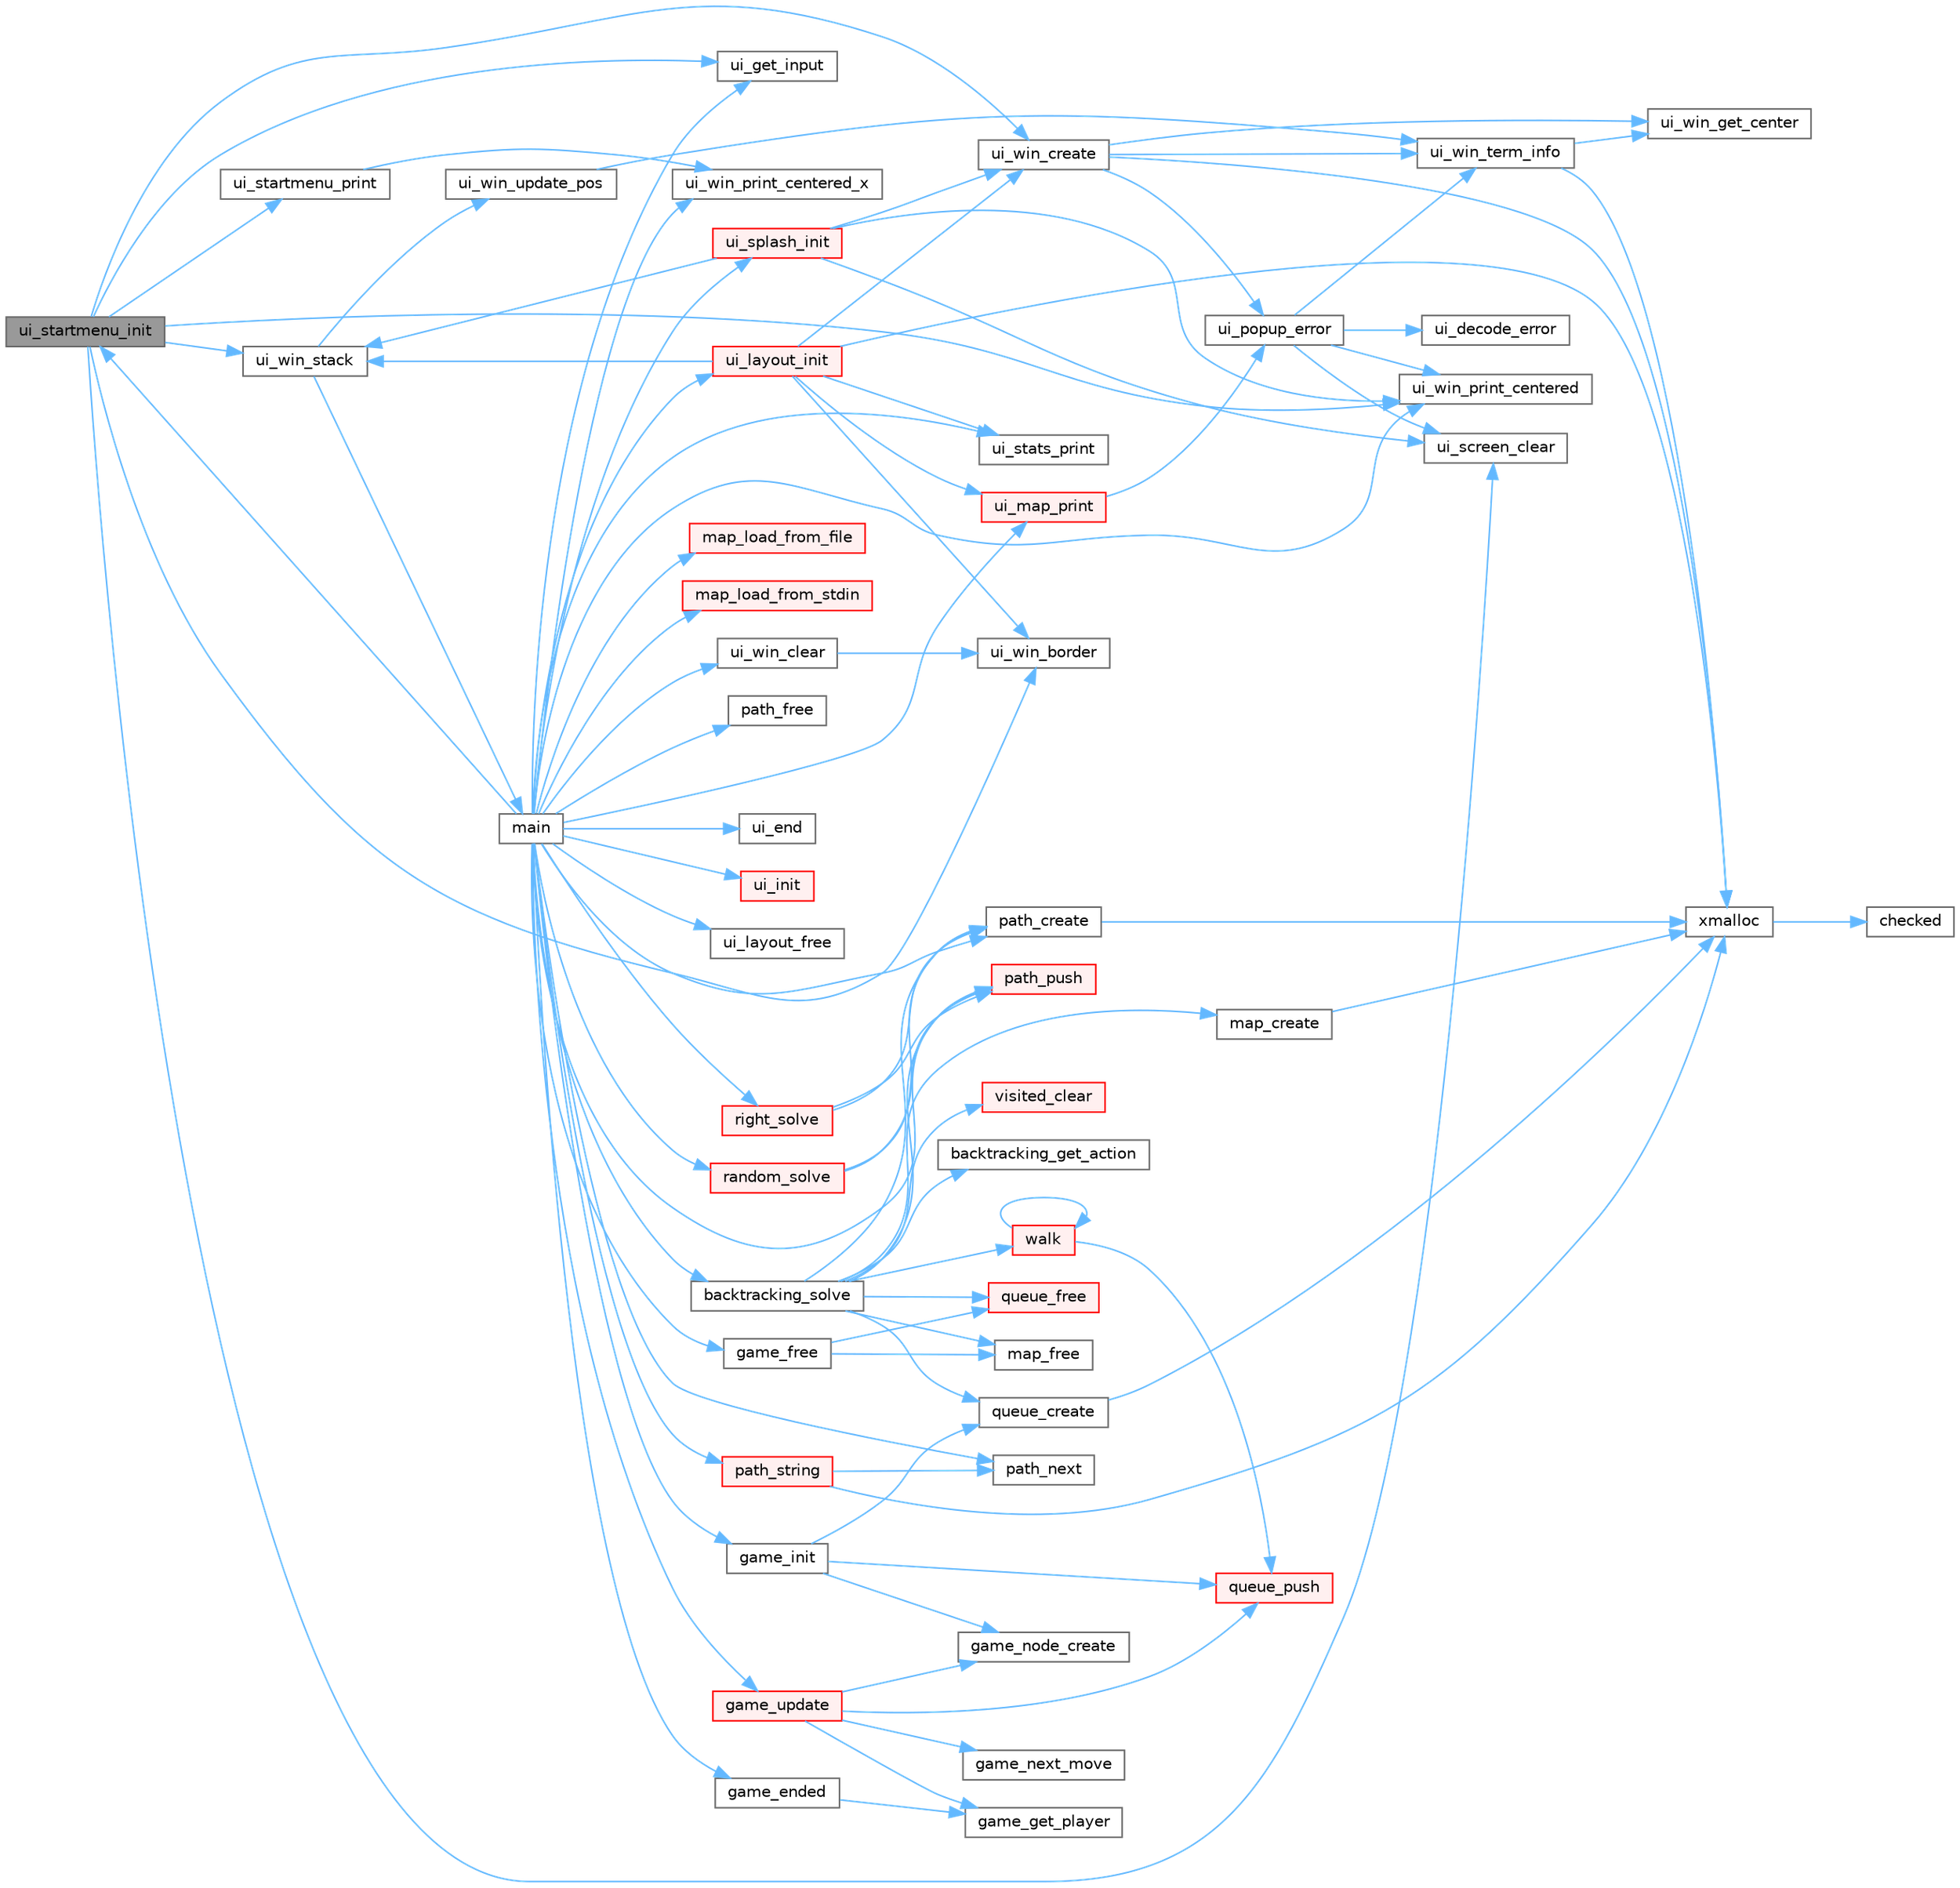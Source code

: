 digraph "ui_startmenu_init"
{
 // LATEX_PDF_SIZE
  bgcolor="transparent";
  edge [fontname=Helvetica,fontsize=10,labelfontname=Helvetica,labelfontsize=10];
  node [fontname=Helvetica,fontsize=10,shape=box,height=0.2,width=0.4];
  rankdir="LR";
  Node1 [label="ui_startmenu_init",height=0.2,width=0.4,color="gray40", fillcolor="grey60", style="filled", fontcolor="black",tooltip="print the menu and wait for user input"];
  Node1 -> Node2 [color="steelblue1",style="solid"];
  Node2 [label="ui_get_input",height=0.2,width=0.4,color="grey40", fillcolor="white", style="filled",URL="$ui__utils_8c.html#ae0c637fbbe064bcde86dd3f913868abe",tooltip="convert a keybind in an action"];
  Node1 -> Node3 [color="steelblue1",style="solid"];
  Node3 [label="ui_screen_clear",height=0.2,width=0.4,color="grey40", fillcolor="white", style="filled",URL="$ui__win_8c.html#a0d45246ea5071b703e53a7a24002ed38",tooltip="clear the screen"];
  Node1 -> Node4 [color="steelblue1",style="solid"];
  Node4 [label="ui_startmenu_print",height=0.2,width=0.4,color="grey40", fillcolor="white", style="filled",URL="$ui_8c.html#a51ecc96ac9f0535a5f148cec26b03c76",tooltip="rappresent the menù."];
  Node4 -> Node5 [color="steelblue1",style="solid"];
  Node5 [label="ui_win_print_centered_x",height=0.2,width=0.4,color="grey40", fillcolor="white", style="filled",URL="$ui__win_8c.html#a778046287138b372545307bc675eefa5",tooltip="Print a string at the center of the screen only in the x axis."];
  Node1 -> Node6 [color="steelblue1",style="solid"];
  Node6 [label="ui_win_border",height=0.2,width=0.4,color="grey40", fillcolor="white", style="filled",URL="$ui__win_8c.html#aa6e62b9162954bc54aa649ec00eec942",tooltip="draw the border of the window"];
  Node1 -> Node7 [color="steelblue1",style="solid"];
  Node7 [label="ui_win_create",height=0.2,width=0.4,color="grey40", fillcolor="white", style="filled",URL="$ui__win_8c.html#a5925f4a2991e0fe8e232b1d26aed8057",tooltip="Create a window an returns a pointer to it."];
  Node7 -> Node8 [color="steelblue1",style="solid"];
  Node8 [label="ui_popup_error",height=0.2,width=0.4,color="grey40", fillcolor="white", style="filled",URL="$ui__utils_8c.html#a4b76ccc1ba4270b28d9ae2543011e596",tooltip="the function generate a pop-up with the error."];
  Node8 -> Node9 [color="steelblue1",style="solid"];
  Node9 [label="ui_decode_error",height=0.2,width=0.4,color="grey40", fillcolor="white", style="filled",URL="$ui__utils_8c.html#afbc9bfcb3efe29844303dd133c1d9bd3",tooltip="function that control if the player do something wrong or the map have some error"];
  Node8 -> Node3 [color="steelblue1",style="solid"];
  Node8 -> Node10 [color="steelblue1",style="solid"];
  Node10 [label="ui_win_print_centered",height=0.2,width=0.4,color="grey40", fillcolor="white", style="filled",URL="$ui__win_8c.html#add8b0c5cf2cec5c907cdafe2c48aecb6",tooltip="Print a string at the center of the screen both in the x and y axes."];
  Node8 -> Node11 [color="steelblue1",style="solid"];
  Node11 [label="ui_win_term_info",height=0.2,width=0.4,color="grey40", fillcolor="white", style="filled",URL="$ui__win_8c.html#ac710b0db33790eea643bd88ce4ef349d",tooltip="Gets the current terminal info."];
  Node11 -> Node12 [color="steelblue1",style="solid"];
  Node12 [label="ui_win_get_center",height=0.2,width=0.4,color="grey40", fillcolor="white", style="filled",URL="$ui__win_8c.html#a305088bbee63f82980687782e2da5ee9",tooltip="Calculate the center of a spcific window."];
  Node11 -> Node13 [color="steelblue1",style="solid"];
  Node13 [label="xmalloc",height=0.2,width=0.4,color="grey40", fillcolor="white", style="filled",URL="$alloc_8c.html#a0803c926e3d15b7ca7758c9fe3e5ce7b",tooltip="alloc memory for a pointer."];
  Node13 -> Node14 [color="steelblue1",style="solid"];
  Node14 [label="checked",height=0.2,width=0.4,color="grey40", fillcolor="white", style="filled",URL="$alloc_8c.html#a59b81da0ba228faf2f8da90c0990c21f",tooltip="check if the the malloc allocate the memory."];
  Node7 -> Node12 [color="steelblue1",style="solid"];
  Node7 -> Node11 [color="steelblue1",style="solid"];
  Node7 -> Node13 [color="steelblue1",style="solid"];
  Node1 -> Node10 [color="steelblue1",style="solid"];
  Node1 -> Node15 [color="steelblue1",style="solid"];
  Node15 [label="ui_win_stack",height=0.2,width=0.4,color="grey40", fillcolor="white", style="filled",URL="$ui__win_8c.html#a1fa360ea5b8678001044bf9fb0be9993",tooltip="Stack two windows on top of each other."];
  Node15 -> Node16 [color="steelblue1",style="solid"];
  Node16 [label="main",height=0.2,width=0.4,color="grey40", fillcolor="white", style="filled",URL="$main_8c.html#a0ddf1224851353fc92bfbff6f499fa97",tooltip=" "];
  Node16 -> Node17 [color="steelblue1",style="solid"];
  Node17 [label="backtracking_solve",height=0.2,width=0.4,color="grey40", fillcolor="white", style="filled",URL="$backtracking_8c.html#a35a829bf859e66b61f8b577c36bd64e6",tooltip="function that calculate the shortest way."];
  Node17 -> Node18 [color="steelblue1",style="solid"];
  Node18 [label="backtracking_get_action",height=0.2,width=0.4,color="grey40", fillcolor="white", style="filled",URL="$backtracking_8c.html#af779bda974c07172b11cdbb7308f7fc2",tooltip="generate an action from two nodes"];
  Node17 -> Node19 [color="steelblue1",style="solid"];
  Node19 [label="map_create",height=0.2,width=0.4,color="grey40", fillcolor="white", style="filled",URL="$map_8c.html#a0930b161df18ef70edfb1c40a214db49",tooltip="Create a map filled with walls."];
  Node19 -> Node13 [color="steelblue1",style="solid"];
  Node17 -> Node20 [color="steelblue1",style="solid"];
  Node20 [label="map_free",height=0.2,width=0.4,color="grey40", fillcolor="white", style="filled",URL="$map_8c.html#a1e40937d5df78e26bca4d5553814979c",tooltip="Frees memory used by the map Frees memory used by the map by freing all the nodes,..."];
  Node17 -> Node21 [color="steelblue1",style="solid"];
  Node21 [label="path_create",height=0.2,width=0.4,color="grey40", fillcolor="white", style="filled",URL="$path_8c.html#a15a4233aa30be8c657d7b511b8e91773",tooltip="alloc the path pointer."];
  Node21 -> Node13 [color="steelblue1",style="solid"];
  Node17 -> Node22 [color="steelblue1",style="solid"];
  Node22 [label="path_push",height=0.2,width=0.4,color="red", fillcolor="#FFF0F0", style="filled",URL="$path_8c.html#a312d2b5d69205c8ec0e7b61460fe4bc8",tooltip="append an action to the end of the path"];
  Node17 -> Node24 [color="steelblue1",style="solid"];
  Node24 [label="queue_create",height=0.2,width=0.4,color="grey40", fillcolor="white", style="filled",URL="$queue_8c.html#af8084a085cc985175e44c1ac5bde35d3",tooltip="alloc the memory for the tail."];
  Node24 -> Node13 [color="steelblue1",style="solid"];
  Node17 -> Node25 [color="steelblue1",style="solid"];
  Node25 [label="queue_free",height=0.2,width=0.4,color="red", fillcolor="#FFF0F0", style="filled",URL="$queue_8c.html#abf604398920042a8056f257d292fe8a3",tooltip="dealloc the memory of the queue pointer."];
  Node17 -> Node27 [color="steelblue1",style="solid"];
  Node27 [label="visited_clear",height=0.2,width=0.4,color="red", fillcolor="#FFF0F0", style="filled",URL="$backtracking_8c.html#afe089b185e698479a2f723e1540a359e",tooltip="clear the visited coordinates"];
  Node17 -> Node29 [color="steelblue1",style="solid"];
  Node29 [label="walk",height=0.2,width=0.4,color="red", fillcolor="#FFF0F0", style="filled",URL="$backtracking_8c.html#a040545c1ead3f342b9951491c2e0fb42",tooltip="function that calculate a single step recursively"];
  Node29 -> Node32 [color="steelblue1",style="solid"];
  Node32 [label="queue_push",height=0.2,width=0.4,color="red", fillcolor="#FFF0F0", style="filled",URL="$queue_8c.html#a5ac2b2c1a4bf61db818176014d545d2c",tooltip="append a node to the end of the queue."];
  Node29 -> Node29 [color="steelblue1",style="solid"];
  Node16 -> Node35 [color="steelblue1",style="solid"];
  Node35 [label="game_ended",height=0.2,width=0.4,color="grey40", fillcolor="white", style="filled",URL="$game_8c.html#a842433d25b0d10f7ab03ff7b89b0a6f9",tooltip="function that check if the player has reached the end"];
  Node35 -> Node36 [color="steelblue1",style="solid"];
  Node36 [label="game_get_player",height=0.2,width=0.4,color="grey40", fillcolor="white", style="filled",URL="$game_8c.html#a12f92a9c4cd1b6901eba91c254069093",tooltip="function that get the position of the player"];
  Node16 -> Node37 [color="steelblue1",style="solid"];
  Node37 [label="game_free",height=0.2,width=0.4,color="grey40", fillcolor="white", style="filled",URL="$game_8c.html#a08672122e450c8a2c6c9ae34abded3ae",tooltip="dealloc memory used by the game."];
  Node37 -> Node20 [color="steelblue1",style="solid"];
  Node37 -> Node25 [color="steelblue1",style="solid"];
  Node16 -> Node38 [color="steelblue1",style="solid"];
  Node38 [label="game_init",height=0.2,width=0.4,color="grey40", fillcolor="white", style="filled",URL="$game_8c.html#a5e225fe3f1528fea232d7776f4564613",tooltip="function that initialize the game, loads the map and create the player"];
  Node38 -> Node39 [color="steelblue1",style="solid"];
  Node39 [label="game_node_create",height=0.2,width=0.4,color="grey40", fillcolor="white", style="filled",URL="$game_8c.html#ab8e0e8c8666b602eac4e29bf7abec0f6",tooltip="storing the coordinate of a node"];
  Node38 -> Node24 [color="steelblue1",style="solid"];
  Node38 -> Node32 [color="steelblue1",style="solid"];
  Node16 -> Node40 [color="steelblue1",style="solid"];
  Node40 [label="game_update",height=0.2,width=0.4,color="red", fillcolor="#FFF0F0", style="filled",URL="$game_8c.html#a7020006a77c943220c7acc04879c8696",tooltip="function that execute an iteration of the game"];
  Node40 -> Node36 [color="steelblue1",style="solid"];
  Node40 -> Node41 [color="steelblue1",style="solid"];
  Node41 [label="game_next_move",height=0.2,width=0.4,color="grey40", fillcolor="white", style="filled",URL="$game_8c.html#ac3a14cae1c6eec5ce1f40f7d0802d9fc",tooltip="function that convert an action to a movement"];
  Node40 -> Node39 [color="steelblue1",style="solid"];
  Node40 -> Node32 [color="steelblue1",style="solid"];
  Node16 -> Node47 [color="steelblue1",style="solid"];
  Node47 [label="map_load_from_file",height=0.2,width=0.4,color="red", fillcolor="#FFF0F0", style="filled",URL="$map_8c.html#a4e064fd2a3d1587d52a141cd4f21e56e",tooltip="Load map from a give file path The function loads a map from file given via the given path cheking fo..."];
  Node16 -> Node50 [color="steelblue1",style="solid"];
  Node50 [label="map_load_from_stdin",height=0.2,width=0.4,color="red", fillcolor="#FFF0F0", style="filled",URL="$map_8c.html#aa37bfc7ee8f222615e074fc250905fd2",tooltip="Load map from a stdin The function loads a map from stdin cheking for possible allocation/formatting ..."];
  Node16 -> Node21 [color="steelblue1",style="solid"];
  Node16 -> Node51 [color="steelblue1",style="solid"];
  Node51 [label="path_free",height=0.2,width=0.4,color="grey40", fillcolor="white", style="filled",URL="$path_8c.html#affbf0a3d01bed5da9128bcde86980de8",tooltip="dealloc memory of the path."];
  Node16 -> Node52 [color="steelblue1",style="solid"];
  Node52 [label="path_next",height=0.2,width=0.4,color="grey40", fillcolor="white", style="filled",URL="$path_8c.html#a6c7ef668001c5d989e86139c8549c599",tooltip="get the next action in the path"];
  Node16 -> Node22 [color="steelblue1",style="solid"];
  Node16 -> Node53 [color="steelblue1",style="solid"];
  Node53 [label="path_string",height=0.2,width=0.4,color="red", fillcolor="#FFF0F0", style="filled",URL="$path_8c.html#a3d04f998ef43728fcf531941faa91a07",tooltip="generate an array for the path moves."];
  Node53 -> Node52 [color="steelblue1",style="solid"];
  Node53 -> Node13 [color="steelblue1",style="solid"];
  Node16 -> Node56 [color="steelblue1",style="solid"];
  Node56 [label="random_solve",height=0.2,width=0.4,color="red", fillcolor="#FFF0F0", style="filled",URL="$random_8c.html#a399a01302f4960366ec7a1bfd12f0b45",tooltip="generate a random moveset."];
  Node56 -> Node21 [color="steelblue1",style="solid"];
  Node56 -> Node22 [color="steelblue1",style="solid"];
  Node16 -> Node57 [color="steelblue1",style="solid"];
  Node57 [label="right_solve",height=0.2,width=0.4,color="red", fillcolor="#FFF0F0", style="filled",URL="$right_8c.html#aeca84be90bb19a3967a9a91317499528",tooltip="the function that calculate the path while keeping a wall on the right"];
  Node57 -> Node21 [color="steelblue1",style="solid"];
  Node57 -> Node22 [color="steelblue1",style="solid"];
  Node16 -> Node59 [color="steelblue1",style="solid"];
  Node59 [label="ui_end",height=0.2,width=0.4,color="grey40", fillcolor="white", style="filled",URL="$ui_8c.html#a367ef9d8fb0af32c6ccd29199fa2391a",tooltip="the function for closing the curses window"];
  Node16 -> Node2 [color="steelblue1",style="solid"];
  Node16 -> Node60 [color="steelblue1",style="solid"];
  Node60 [label="ui_init",height=0.2,width=0.4,color="red", fillcolor="#FFF0F0", style="filled",URL="$ui_8c.html#aa6f50ea564e0ba7375ce590a5196f12f",tooltip="function set the menù colour"];
  Node16 -> Node62 [color="steelblue1",style="solid"];
  Node62 [label="ui_layout_free",height=0.2,width=0.4,color="grey40", fillcolor="white", style="filled",URL="$ui_8c.html#a722c59ae85b1ad2825f5d810e810cf10",tooltip="l dealloc memory for the menù"];
  Node16 -> Node63 [color="steelblue1",style="solid"];
  Node63 [label="ui_layout_init",height=0.2,width=0.4,color="red", fillcolor="#FFF0F0", style="filled",URL="$ui_8c.html#a46654a7ee6ed9737090585180def52ce",tooltip="initialize game screen. Create layout for game, legend, map and statistics"];
  Node63 -> Node65 [color="steelblue1",style="solid"];
  Node65 [label="ui_map_print",height=0.2,width=0.4,color="red", fillcolor="#FFF0F0", style="filled",URL="$ui_8c.html#a816ceefe73d981cdb12104bff96f6005",tooltip="Print map onto the given window."];
  Node65 -> Node8 [color="steelblue1",style="solid"];
  Node63 -> Node66 [color="steelblue1",style="solid"];
  Node66 [label="ui_stats_print",height=0.2,width=0.4,color="grey40", fillcolor="white", style="filled",URL="$ui_8c.html#a2aaa1c47cb61f69e15c8ecf9bbf1e467",tooltip="print the statistics of the game"];
  Node63 -> Node6 [color="steelblue1",style="solid"];
  Node63 -> Node7 [color="steelblue1",style="solid"];
  Node63 -> Node15 [color="steelblue1",style="solid"];
  Node63 -> Node13 [color="steelblue1",style="solid"];
  Node16 -> Node65 [color="steelblue1",style="solid"];
  Node16 -> Node67 [color="steelblue1",style="solid"];
  Node67 [label="ui_splash_init",height=0.2,width=0.4,color="red", fillcolor="#FFF0F0", style="filled",URL="$ui_8c.html#a3eb0de6c588ba3a45704d6f6cefe54f7",tooltip="function to show the initial animation"];
  Node67 -> Node3 [color="steelblue1",style="solid"];
  Node67 -> Node7 [color="steelblue1",style="solid"];
  Node67 -> Node10 [color="steelblue1",style="solid"];
  Node67 -> Node15 [color="steelblue1",style="solid"];
  Node16 -> Node1 [color="steelblue1",style="solid"];
  Node16 -> Node66 [color="steelblue1",style="solid"];
  Node16 -> Node69 [color="steelblue1",style="solid"];
  Node69 [label="ui_win_clear",height=0.2,width=0.4,color="grey40", fillcolor="white", style="filled",URL="$ui__win_8c.html#abf9955e68c1d939673f5e246194a623b",tooltip="Clear the contents of a specific window."];
  Node69 -> Node6 [color="steelblue1",style="solid"];
  Node16 -> Node10 [color="steelblue1",style="solid"];
  Node16 -> Node5 [color="steelblue1",style="solid"];
  Node15 -> Node70 [color="steelblue1",style="solid"];
  Node70 [label="ui_win_update_pos",height=0.2,width=0.4,color="grey40", fillcolor="white", style="filled",URL="$ui__win_8c.html#a81f002862bc83bb81660ddf243d54fc6",tooltip="Updates position a window."];
  Node70 -> Node11 [color="steelblue1",style="solid"];
}
